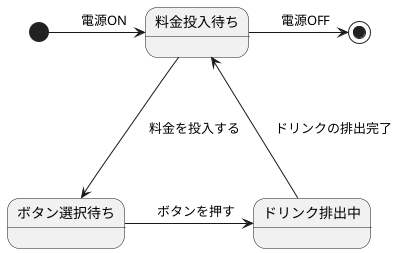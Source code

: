 @startuml 演習
[*] -right-> 料金投入待ち:　電源ON
料金投入待ち ---> ボタン選択待ち:　料金を投入する
ボタン選択待ち -right-> ドリンク排出中:　ボタンを押す
ドリンク排出中--> 料金投入待ち:　ドリンクの排出完了
料金投入待ち-right-> [*]:　電源OFF
@enduml